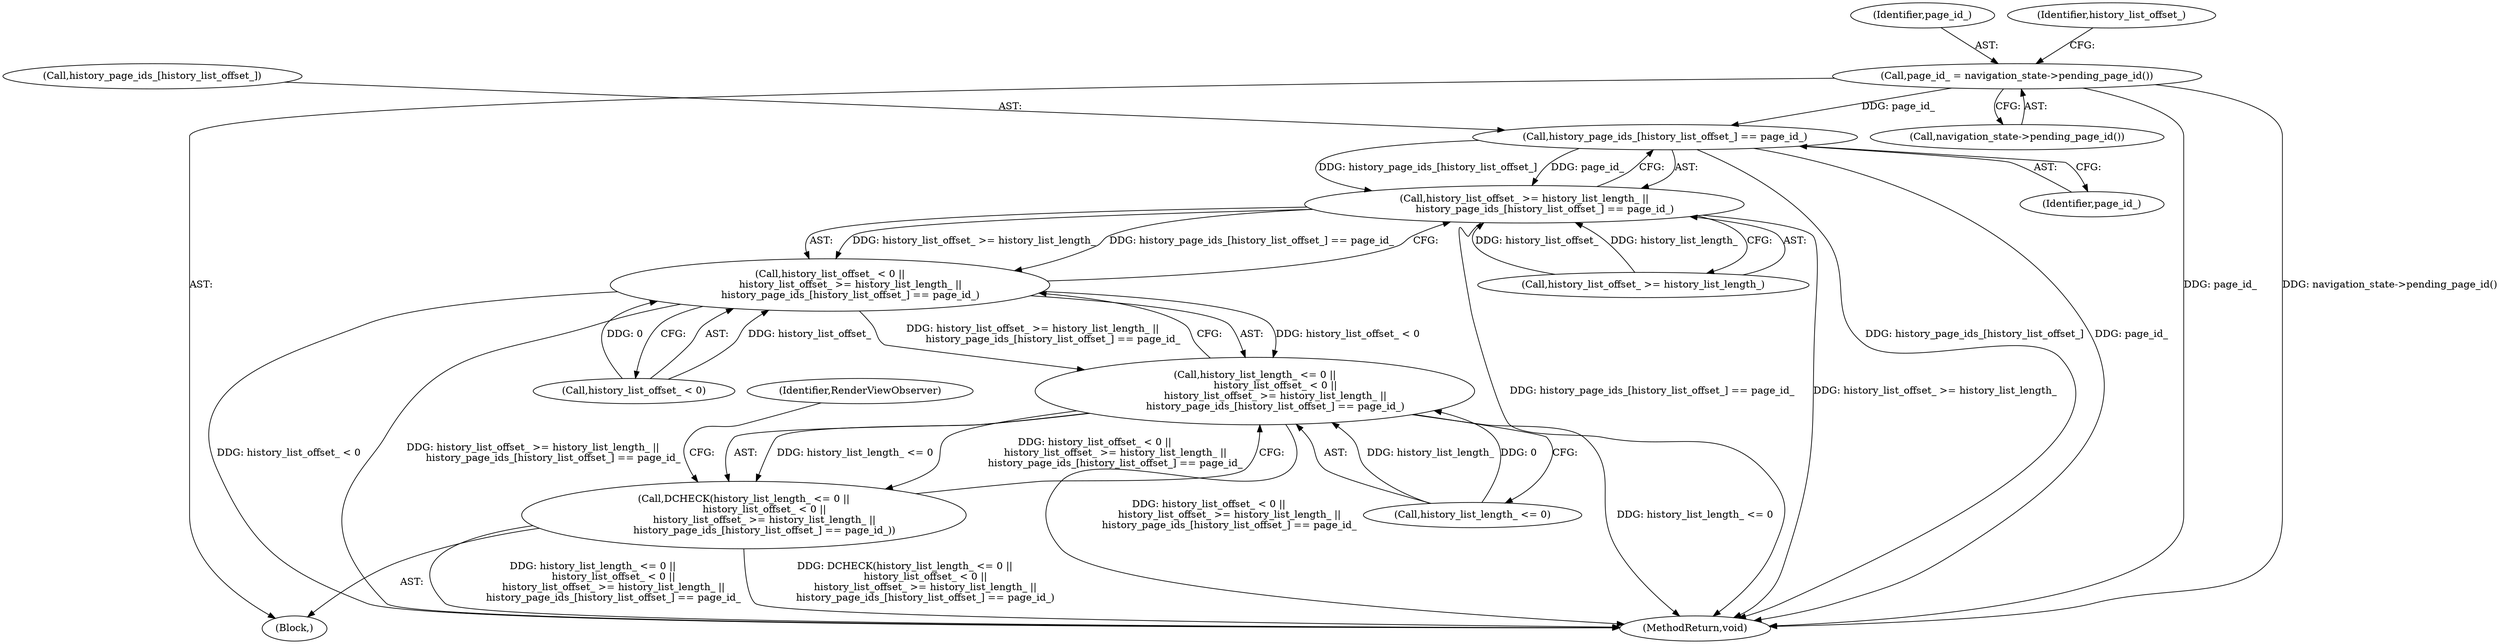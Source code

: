 digraph "0_Chrome_58436a1770176ece2c02b28a57bba2a89db5d58b_2@array" {
"1000194" [label="(Call,history_page_ids_[history_list_offset_] == page_id_)"];
"1000175" [label="(Call,page_id_ = navigation_state->pending_page_id())"];
"1000190" [label="(Call,history_list_offset_ >= history_list_length_ ||\n             history_page_ids_[history_list_offset_] == page_id_)"];
"1000186" [label="(Call,history_list_offset_ < 0 ||\n             history_list_offset_ >= history_list_length_ ||\n             history_page_ids_[history_list_offset_] == page_id_)"];
"1000182" [label="(Call,history_list_length_ <= 0 ||\n             history_list_offset_ < 0 ||\n             history_list_offset_ >= history_list_length_ ||\n             history_page_ids_[history_list_offset_] == page_id_)"];
"1000181" [label="(Call,DCHECK(history_list_length_ <= 0 ||\n             history_list_offset_ < 0 ||\n             history_list_offset_ >= history_list_length_ ||\n             history_page_ids_[history_list_offset_] == page_id_))"];
"1000175" [label="(Call,page_id_ = navigation_state->pending_page_id())"];
"1000177" [label="(Call,navigation_state->pending_page_id())"];
"1000198" [label="(Identifier,page_id_)"];
"1000191" [label="(Call,history_list_offset_ >= history_list_length_)"];
"1000215" [label="(MethodReturn,void)"];
"1000200" [label="(Identifier,RenderViewObserver)"];
"1000181" [label="(Call,DCHECK(history_list_length_ <= 0 ||\n             history_list_offset_ < 0 ||\n             history_list_offset_ >= history_list_length_ ||\n             history_page_ids_[history_list_offset_] == page_id_))"];
"1000195" [label="(Call,history_page_ids_[history_list_offset_])"];
"1000182" [label="(Call,history_list_length_ <= 0 ||\n             history_list_offset_ < 0 ||\n             history_list_offset_ >= history_list_length_ ||\n             history_page_ids_[history_list_offset_] == page_id_)"];
"1000176" [label="(Identifier,page_id_)"];
"1000183" [label="(Call,history_list_length_ <= 0)"];
"1000187" [label="(Call,history_list_offset_ < 0)"];
"1000194" [label="(Call,history_page_ids_[history_list_offset_] == page_id_)"];
"1000186" [label="(Call,history_list_offset_ < 0 ||\n             history_list_offset_ >= history_list_length_ ||\n             history_page_ids_[history_list_offset_] == page_id_)"];
"1000172" [label="(Block,)"];
"1000179" [label="(Identifier,history_list_offset_)"];
"1000190" [label="(Call,history_list_offset_ >= history_list_length_ ||\n             history_page_ids_[history_list_offset_] == page_id_)"];
"1000194" -> "1000190"  [label="AST: "];
"1000194" -> "1000198"  [label="CFG: "];
"1000195" -> "1000194"  [label="AST: "];
"1000198" -> "1000194"  [label="AST: "];
"1000190" -> "1000194"  [label="CFG: "];
"1000194" -> "1000215"  [label="DDG: history_page_ids_[history_list_offset_]"];
"1000194" -> "1000215"  [label="DDG: page_id_"];
"1000194" -> "1000190"  [label="DDG: history_page_ids_[history_list_offset_]"];
"1000194" -> "1000190"  [label="DDG: page_id_"];
"1000175" -> "1000194"  [label="DDG: page_id_"];
"1000175" -> "1000172"  [label="AST: "];
"1000175" -> "1000177"  [label="CFG: "];
"1000176" -> "1000175"  [label="AST: "];
"1000177" -> "1000175"  [label="AST: "];
"1000179" -> "1000175"  [label="CFG: "];
"1000175" -> "1000215"  [label="DDG: page_id_"];
"1000175" -> "1000215"  [label="DDG: navigation_state->pending_page_id()"];
"1000190" -> "1000186"  [label="AST: "];
"1000190" -> "1000191"  [label="CFG: "];
"1000191" -> "1000190"  [label="AST: "];
"1000186" -> "1000190"  [label="CFG: "];
"1000190" -> "1000215"  [label="DDG: history_page_ids_[history_list_offset_] == page_id_"];
"1000190" -> "1000215"  [label="DDG: history_list_offset_ >= history_list_length_"];
"1000190" -> "1000186"  [label="DDG: history_list_offset_ >= history_list_length_"];
"1000190" -> "1000186"  [label="DDG: history_page_ids_[history_list_offset_] == page_id_"];
"1000191" -> "1000190"  [label="DDG: history_list_offset_"];
"1000191" -> "1000190"  [label="DDG: history_list_length_"];
"1000186" -> "1000182"  [label="AST: "];
"1000186" -> "1000187"  [label="CFG: "];
"1000187" -> "1000186"  [label="AST: "];
"1000182" -> "1000186"  [label="CFG: "];
"1000186" -> "1000215"  [label="DDG: history_list_offset_ < 0"];
"1000186" -> "1000215"  [label="DDG: history_list_offset_ >= history_list_length_ ||\n             history_page_ids_[history_list_offset_] == page_id_"];
"1000186" -> "1000182"  [label="DDG: history_list_offset_ < 0"];
"1000186" -> "1000182"  [label="DDG: history_list_offset_ >= history_list_length_ ||\n             history_page_ids_[history_list_offset_] == page_id_"];
"1000187" -> "1000186"  [label="DDG: history_list_offset_"];
"1000187" -> "1000186"  [label="DDG: 0"];
"1000182" -> "1000181"  [label="AST: "];
"1000182" -> "1000183"  [label="CFG: "];
"1000183" -> "1000182"  [label="AST: "];
"1000181" -> "1000182"  [label="CFG: "];
"1000182" -> "1000215"  [label="DDG: history_list_offset_ < 0 ||\n             history_list_offset_ >= history_list_length_ ||\n             history_page_ids_[history_list_offset_] == page_id_"];
"1000182" -> "1000215"  [label="DDG: history_list_length_ <= 0"];
"1000182" -> "1000181"  [label="DDG: history_list_length_ <= 0"];
"1000182" -> "1000181"  [label="DDG: history_list_offset_ < 0 ||\n             history_list_offset_ >= history_list_length_ ||\n             history_page_ids_[history_list_offset_] == page_id_"];
"1000183" -> "1000182"  [label="DDG: history_list_length_"];
"1000183" -> "1000182"  [label="DDG: 0"];
"1000181" -> "1000172"  [label="AST: "];
"1000200" -> "1000181"  [label="CFG: "];
"1000181" -> "1000215"  [label="DDG: DCHECK(history_list_length_ <= 0 ||\n             history_list_offset_ < 0 ||\n             history_list_offset_ >= history_list_length_ ||\n             history_page_ids_[history_list_offset_] == page_id_)"];
"1000181" -> "1000215"  [label="DDG: history_list_length_ <= 0 ||\n             history_list_offset_ < 0 ||\n             history_list_offset_ >= history_list_length_ ||\n             history_page_ids_[history_list_offset_] == page_id_"];
}
